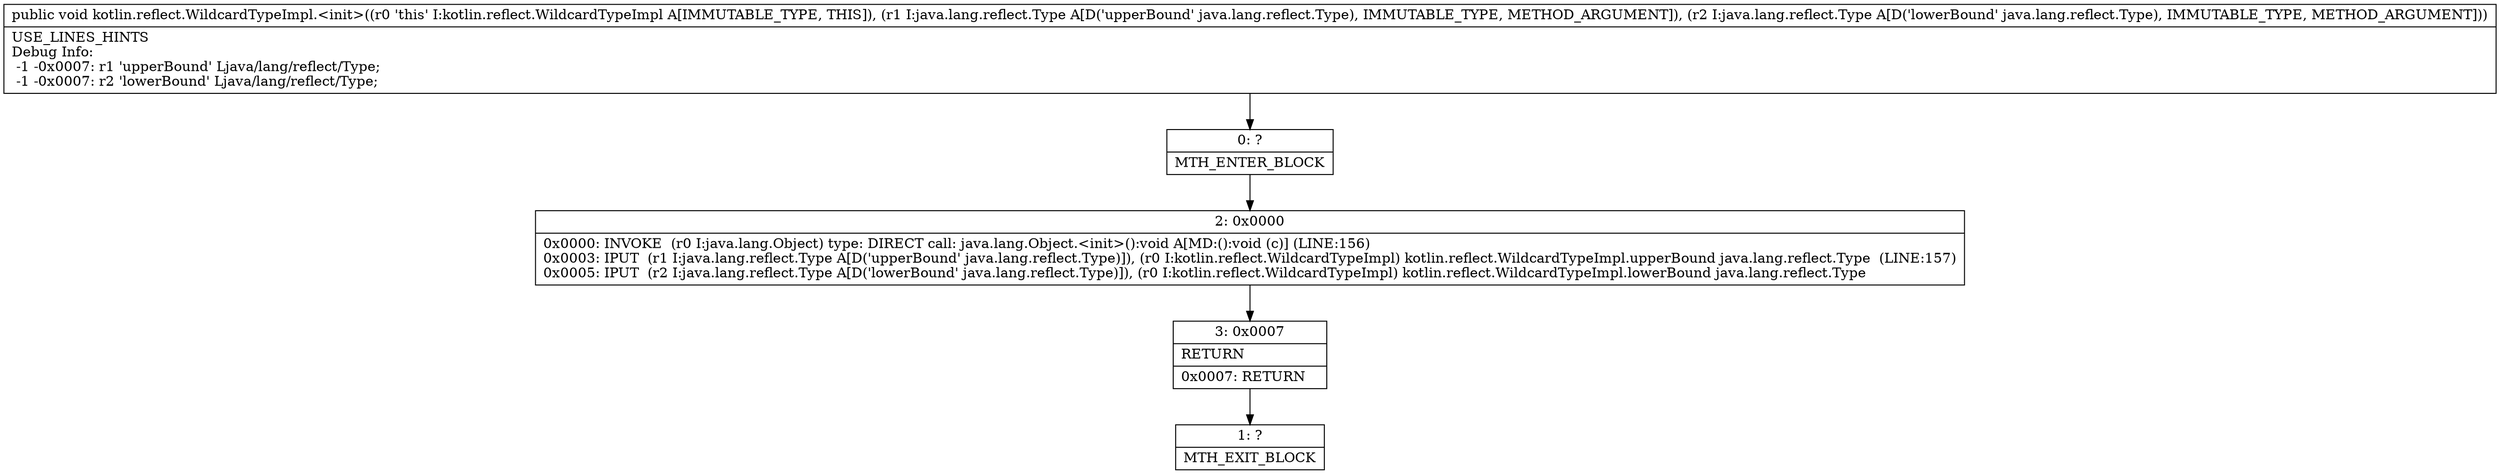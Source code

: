 digraph "CFG forkotlin.reflect.WildcardTypeImpl.\<init\>(Ljava\/lang\/reflect\/Type;Ljava\/lang\/reflect\/Type;)V" {
Node_0 [shape=record,label="{0\:\ ?|MTH_ENTER_BLOCK\l}"];
Node_2 [shape=record,label="{2\:\ 0x0000|0x0000: INVOKE  (r0 I:java.lang.Object) type: DIRECT call: java.lang.Object.\<init\>():void A[MD:():void (c)] (LINE:156)\l0x0003: IPUT  (r1 I:java.lang.reflect.Type A[D('upperBound' java.lang.reflect.Type)]), (r0 I:kotlin.reflect.WildcardTypeImpl) kotlin.reflect.WildcardTypeImpl.upperBound java.lang.reflect.Type  (LINE:157)\l0x0005: IPUT  (r2 I:java.lang.reflect.Type A[D('lowerBound' java.lang.reflect.Type)]), (r0 I:kotlin.reflect.WildcardTypeImpl) kotlin.reflect.WildcardTypeImpl.lowerBound java.lang.reflect.Type \l}"];
Node_3 [shape=record,label="{3\:\ 0x0007|RETURN\l|0x0007: RETURN   \l}"];
Node_1 [shape=record,label="{1\:\ ?|MTH_EXIT_BLOCK\l}"];
MethodNode[shape=record,label="{public void kotlin.reflect.WildcardTypeImpl.\<init\>((r0 'this' I:kotlin.reflect.WildcardTypeImpl A[IMMUTABLE_TYPE, THIS]), (r1 I:java.lang.reflect.Type A[D('upperBound' java.lang.reflect.Type), IMMUTABLE_TYPE, METHOD_ARGUMENT]), (r2 I:java.lang.reflect.Type A[D('lowerBound' java.lang.reflect.Type), IMMUTABLE_TYPE, METHOD_ARGUMENT]))  | USE_LINES_HINTS\lDebug Info:\l  \-1 \-0x0007: r1 'upperBound' Ljava\/lang\/reflect\/Type;\l  \-1 \-0x0007: r2 'lowerBound' Ljava\/lang\/reflect\/Type;\l}"];
MethodNode -> Node_0;Node_0 -> Node_2;
Node_2 -> Node_3;
Node_3 -> Node_1;
}

